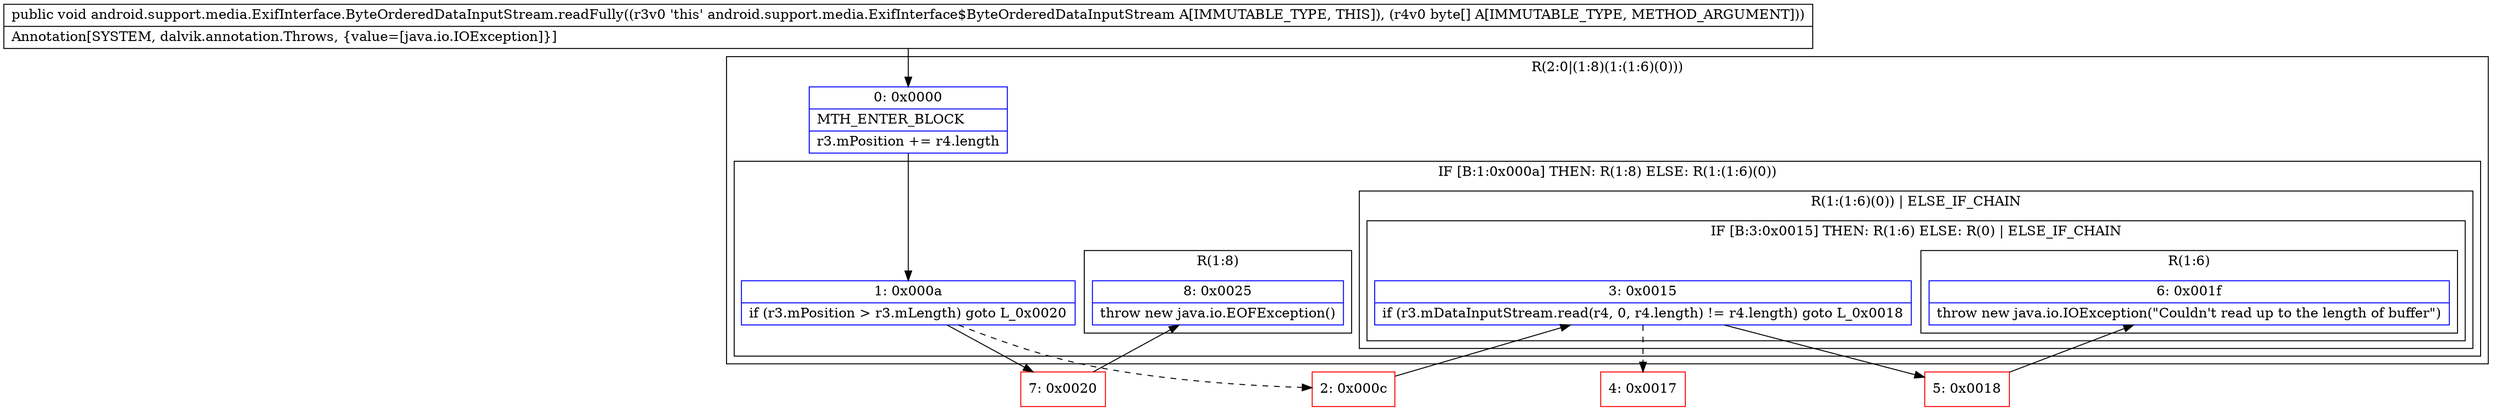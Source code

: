 digraph "CFG forandroid.support.media.ExifInterface.ByteOrderedDataInputStream.readFully([B)V" {
subgraph cluster_Region_256915378 {
label = "R(2:0|(1:8)(1:(1:6)(0)))";
node [shape=record,color=blue];
Node_0 [shape=record,label="{0\:\ 0x0000|MTH_ENTER_BLOCK\l|r3.mPosition += r4.length\l}"];
subgraph cluster_IfRegion_828857025 {
label = "IF [B:1:0x000a] THEN: R(1:8) ELSE: R(1:(1:6)(0))";
node [shape=record,color=blue];
Node_1 [shape=record,label="{1\:\ 0x000a|if (r3.mPosition \> r3.mLength) goto L_0x0020\l}"];
subgraph cluster_Region_735417103 {
label = "R(1:8)";
node [shape=record,color=blue];
Node_8 [shape=record,label="{8\:\ 0x0025|throw new java.io.EOFException()\l}"];
}
subgraph cluster_Region_1657461704 {
label = "R(1:(1:6)(0)) | ELSE_IF_CHAIN\l";
node [shape=record,color=blue];
subgraph cluster_IfRegion_1823055236 {
label = "IF [B:3:0x0015] THEN: R(1:6) ELSE: R(0) | ELSE_IF_CHAIN\l";
node [shape=record,color=blue];
Node_3 [shape=record,label="{3\:\ 0x0015|if (r3.mDataInputStream.read(r4, 0, r4.length) != r4.length) goto L_0x0018\l}"];
subgraph cluster_Region_1729323906 {
label = "R(1:6)";
node [shape=record,color=blue];
Node_6 [shape=record,label="{6\:\ 0x001f|throw new java.io.IOException(\"Couldn't read up to the length of buffer\")\l}"];
}
subgraph cluster_Region_1616501124 {
label = "R(0)";
node [shape=record,color=blue];
}
}
}
}
}
Node_2 [shape=record,color=red,label="{2\:\ 0x000c}"];
Node_4 [shape=record,color=red,label="{4\:\ 0x0017}"];
Node_5 [shape=record,color=red,label="{5\:\ 0x0018}"];
Node_7 [shape=record,color=red,label="{7\:\ 0x0020}"];
MethodNode[shape=record,label="{public void android.support.media.ExifInterface.ByteOrderedDataInputStream.readFully((r3v0 'this' android.support.media.ExifInterface$ByteOrderedDataInputStream A[IMMUTABLE_TYPE, THIS]), (r4v0 byte[] A[IMMUTABLE_TYPE, METHOD_ARGUMENT]))  | Annotation[SYSTEM, dalvik.annotation.Throws, \{value=[java.io.IOException]\}]\l}"];
MethodNode -> Node_0;
Node_0 -> Node_1;
Node_1 -> Node_2[style=dashed];
Node_1 -> Node_7;
Node_3 -> Node_4[style=dashed];
Node_3 -> Node_5;
Node_2 -> Node_3;
Node_5 -> Node_6;
Node_7 -> Node_8;
}

